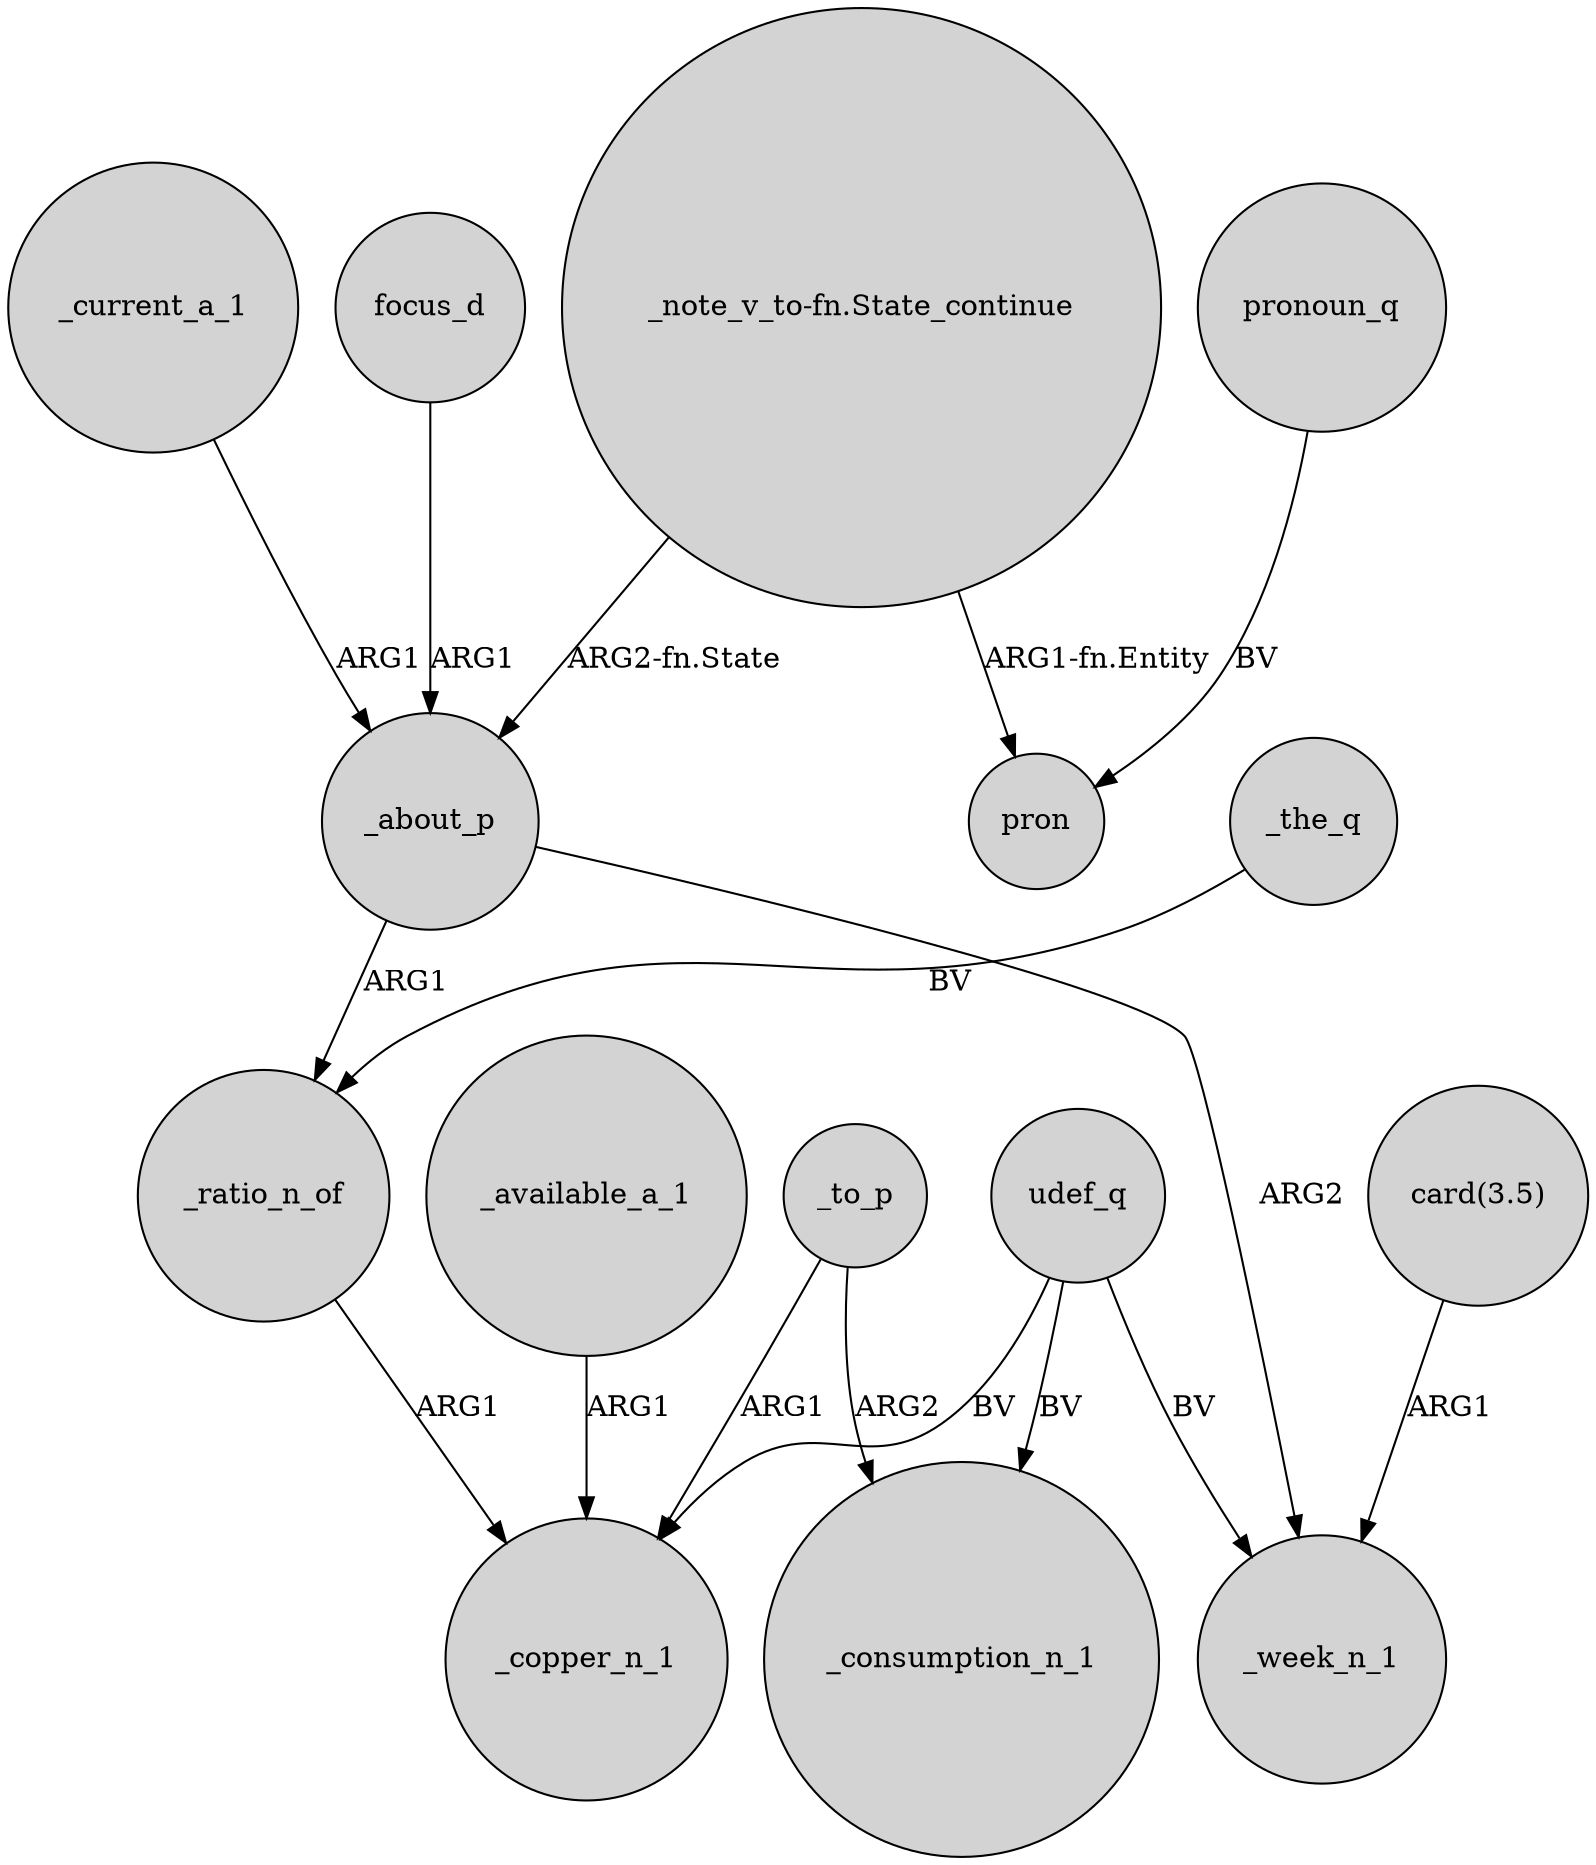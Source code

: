 digraph {
	node [shape=circle style=filled]
	_to_p -> _copper_n_1 [label=ARG1]
	_the_q -> _ratio_n_of [label=BV]
	"_note_v_to-fn.State_continue" -> _about_p [label="ARG2-fn.State"]
	_available_a_1 -> _copper_n_1 [label=ARG1]
	_current_a_1 -> _about_p [label=ARG1]
	_about_p -> _ratio_n_of [label=ARG1]
	udef_q -> _copper_n_1 [label=BV]
	udef_q -> _consumption_n_1 [label=BV]
	_to_p -> _consumption_n_1 [label=ARG2]
	_ratio_n_of -> _copper_n_1 [label=ARG1]
	"card(3.5)" -> _week_n_1 [label=ARG1]
	_about_p -> _week_n_1 [label=ARG2]
	"_note_v_to-fn.State_continue" -> pron [label="ARG1-fn.Entity"]
	udef_q -> _week_n_1 [label=BV]
	focus_d -> _about_p [label=ARG1]
	pronoun_q -> pron [label=BV]
}
